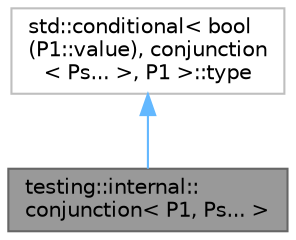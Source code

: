 digraph "testing::internal::conjunction&lt; P1, Ps... &gt;"
{
 // LATEX_PDF_SIZE
  bgcolor="transparent";
  edge [fontname=Helvetica,fontsize=10,labelfontname=Helvetica,labelfontsize=10];
  node [fontname=Helvetica,fontsize=10,shape=box,height=0.2,width=0.4];
  Node1 [id="Node000001",label="testing::internal::\lconjunction\< P1, Ps... \>",height=0.2,width=0.4,color="gray40", fillcolor="grey60", style="filled", fontcolor="black",tooltip=" "];
  Node2 -> Node1 [id="edge1_Node000001_Node000002",dir="back",color="steelblue1",style="solid",tooltip=" "];
  Node2 [id="Node000002",label="std::conditional\< bool\l(P1::value), conjunction\l\< Ps... \>, P1 \>::type",height=0.2,width=0.4,color="grey75", fillcolor="white", style="filled",tooltip=" "];
}
